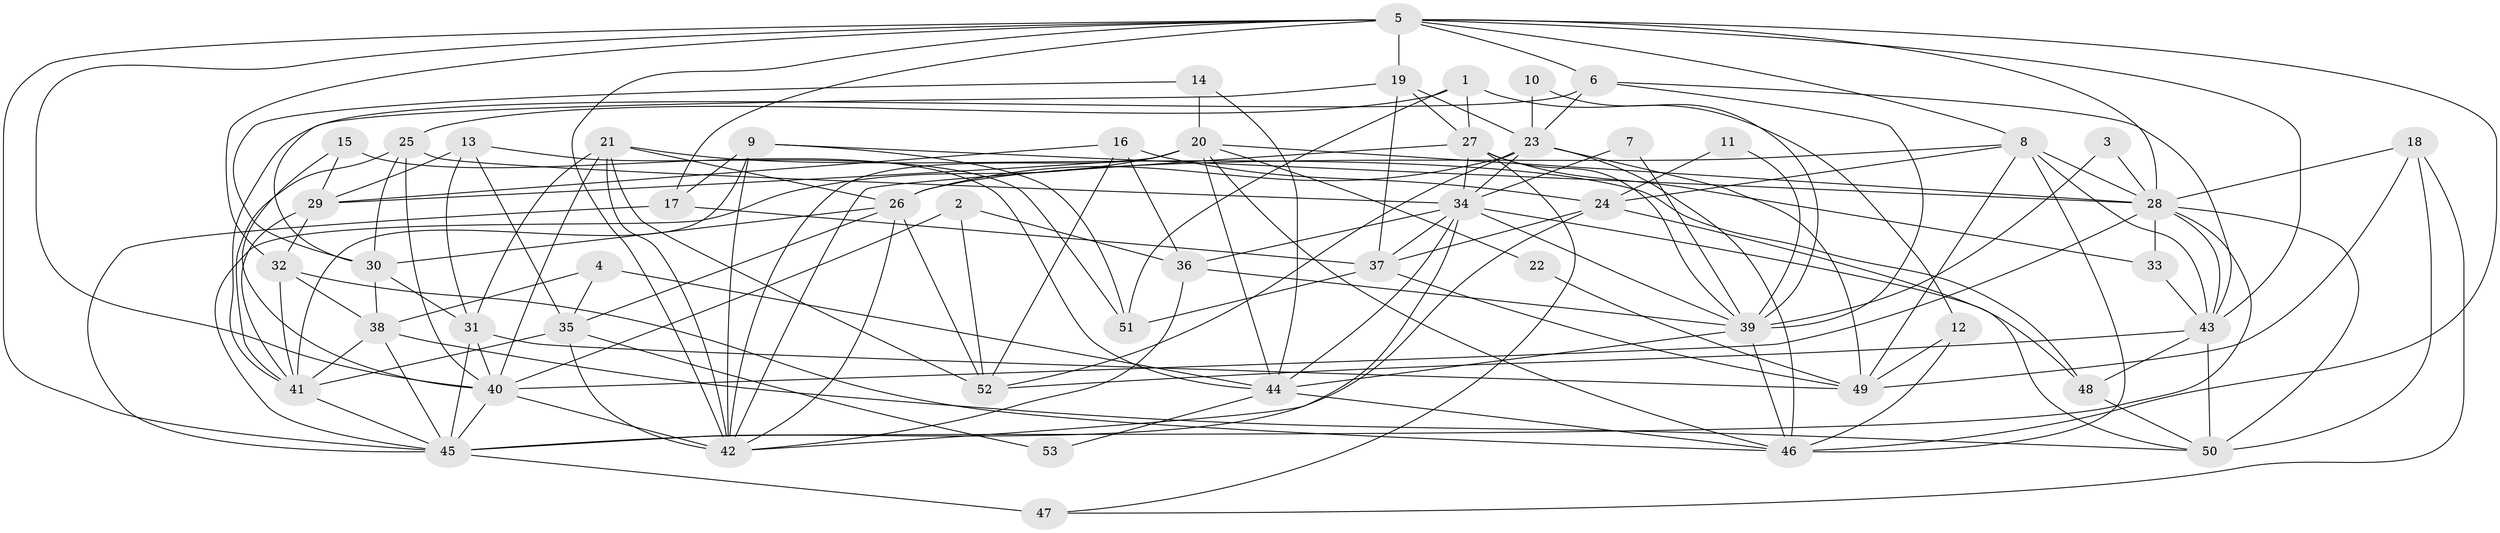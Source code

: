 // original degree distribution, {4: 0.32075471698113206, 2: 0.1320754716981132, 6: 0.08490566037735849, 3: 0.24528301886792453, 5: 0.16981132075471697, 7: 0.02830188679245283, 9: 0.009433962264150943, 8: 0.009433962264150943}
// Generated by graph-tools (version 1.1) at 2025/26/03/09/25 03:26:18]
// undirected, 53 vertices, 149 edges
graph export_dot {
graph [start="1"]
  node [color=gray90,style=filled];
  1;
  2;
  3;
  4;
  5;
  6;
  7;
  8;
  9;
  10;
  11;
  12;
  13;
  14;
  15;
  16;
  17;
  18;
  19;
  20;
  21;
  22;
  23;
  24;
  25;
  26;
  27;
  28;
  29;
  30;
  31;
  32;
  33;
  34;
  35;
  36;
  37;
  38;
  39;
  40;
  41;
  42;
  43;
  44;
  45;
  46;
  47;
  48;
  49;
  50;
  51;
  52;
  53;
  1 -- 12 [weight=1.0];
  1 -- 25 [weight=1.0];
  1 -- 27 [weight=1.0];
  1 -- 51 [weight=1.0];
  2 -- 36 [weight=1.0];
  2 -- 40 [weight=1.0];
  2 -- 52 [weight=1.0];
  3 -- 28 [weight=1.0];
  3 -- 39 [weight=1.0];
  4 -- 35 [weight=1.0];
  4 -- 38 [weight=1.0];
  4 -- 44 [weight=1.0];
  5 -- 6 [weight=1.0];
  5 -- 8 [weight=1.0];
  5 -- 17 [weight=1.0];
  5 -- 19 [weight=1.0];
  5 -- 28 [weight=1.0];
  5 -- 32 [weight=1.0];
  5 -- 40 [weight=1.0];
  5 -- 42 [weight=1.0];
  5 -- 43 [weight=1.0];
  5 -- 45 [weight=1.0];
  5 -- 46 [weight=1.0];
  6 -- 23 [weight=1.0];
  6 -- 39 [weight=1.0];
  6 -- 41 [weight=1.0];
  6 -- 43 [weight=1.0];
  7 -- 34 [weight=1.0];
  7 -- 39 [weight=1.0];
  8 -- 24 [weight=1.0];
  8 -- 26 [weight=1.0];
  8 -- 28 [weight=1.0];
  8 -- 43 [weight=1.0];
  8 -- 46 [weight=1.0];
  8 -- 49 [weight=1.0];
  9 -- 17 [weight=1.0];
  9 -- 28 [weight=1.0];
  9 -- 41 [weight=2.0];
  9 -- 42 [weight=1.0];
  9 -- 51 [weight=1.0];
  10 -- 23 [weight=1.0];
  10 -- 39 [weight=1.0];
  11 -- 24 [weight=1.0];
  11 -- 39 [weight=1.0];
  12 -- 46 [weight=1.0];
  12 -- 49 [weight=1.0];
  13 -- 29 [weight=2.0];
  13 -- 31 [weight=1.0];
  13 -- 35 [weight=1.0];
  13 -- 51 [weight=1.0];
  14 -- 20 [weight=1.0];
  14 -- 30 [weight=1.0];
  14 -- 44 [weight=1.0];
  15 -- 29 [weight=1.0];
  15 -- 40 [weight=1.0];
  15 -- 44 [weight=1.0];
  16 -- 24 [weight=1.0];
  16 -- 29 [weight=1.0];
  16 -- 36 [weight=1.0];
  16 -- 52 [weight=1.0];
  17 -- 37 [weight=1.0];
  17 -- 45 [weight=1.0];
  18 -- 28 [weight=1.0];
  18 -- 47 [weight=1.0];
  18 -- 49 [weight=1.0];
  18 -- 50 [weight=1.0];
  19 -- 23 [weight=1.0];
  19 -- 27 [weight=1.0];
  19 -- 30 [weight=1.0];
  19 -- 37 [weight=1.0];
  20 -- 22 [weight=1.0];
  20 -- 28 [weight=1.0];
  20 -- 29 [weight=1.0];
  20 -- 42 [weight=1.0];
  20 -- 44 [weight=1.0];
  20 -- 45 [weight=1.0];
  20 -- 46 [weight=1.0];
  21 -- 26 [weight=1.0];
  21 -- 31 [weight=1.0];
  21 -- 40 [weight=1.0];
  21 -- 42 [weight=1.0];
  21 -- 48 [weight=1.0];
  21 -- 52 [weight=1.0];
  22 -- 49 [weight=1.0];
  23 -- 26 [weight=1.0];
  23 -- 34 [weight=1.0];
  23 -- 46 [weight=1.0];
  23 -- 49 [weight=1.0];
  23 -- 52 [weight=1.0];
  24 -- 37 [weight=1.0];
  24 -- 45 [weight=1.0];
  24 -- 48 [weight=1.0];
  25 -- 30 [weight=1.0];
  25 -- 34 [weight=1.0];
  25 -- 40 [weight=1.0];
  25 -- 41 [weight=2.0];
  26 -- 30 [weight=1.0];
  26 -- 35 [weight=1.0];
  26 -- 42 [weight=1.0];
  26 -- 52 [weight=1.0];
  27 -- 33 [weight=1.0];
  27 -- 34 [weight=1.0];
  27 -- 39 [weight=1.0];
  27 -- 42 [weight=1.0];
  27 -- 47 [weight=1.0];
  28 -- 33 [weight=1.0];
  28 -- 40 [weight=1.0];
  28 -- 43 [weight=1.0];
  28 -- 45 [weight=1.0];
  28 -- 50 [weight=1.0];
  29 -- 32 [weight=1.0];
  29 -- 41 [weight=1.0];
  30 -- 31 [weight=1.0];
  30 -- 38 [weight=1.0];
  31 -- 40 [weight=1.0];
  31 -- 45 [weight=1.0];
  31 -- 49 [weight=1.0];
  32 -- 38 [weight=1.0];
  32 -- 41 [weight=1.0];
  32 -- 46 [weight=1.0];
  33 -- 43 [weight=1.0];
  34 -- 36 [weight=1.0];
  34 -- 37 [weight=1.0];
  34 -- 39 [weight=1.0];
  34 -- 42 [weight=1.0];
  34 -- 44 [weight=1.0];
  34 -- 50 [weight=1.0];
  35 -- 41 [weight=2.0];
  35 -- 42 [weight=1.0];
  35 -- 53 [weight=1.0];
  36 -- 39 [weight=2.0];
  36 -- 42 [weight=1.0];
  37 -- 49 [weight=1.0];
  37 -- 51 [weight=1.0];
  38 -- 41 [weight=1.0];
  38 -- 45 [weight=1.0];
  38 -- 50 [weight=1.0];
  39 -- 44 [weight=1.0];
  39 -- 46 [weight=1.0];
  40 -- 42 [weight=1.0];
  40 -- 45 [weight=1.0];
  41 -- 45 [weight=1.0];
  43 -- 48 [weight=1.0];
  43 -- 50 [weight=1.0];
  43 -- 52 [weight=1.0];
  44 -- 46 [weight=1.0];
  44 -- 53 [weight=1.0];
  45 -- 47 [weight=2.0];
  48 -- 50 [weight=1.0];
}
